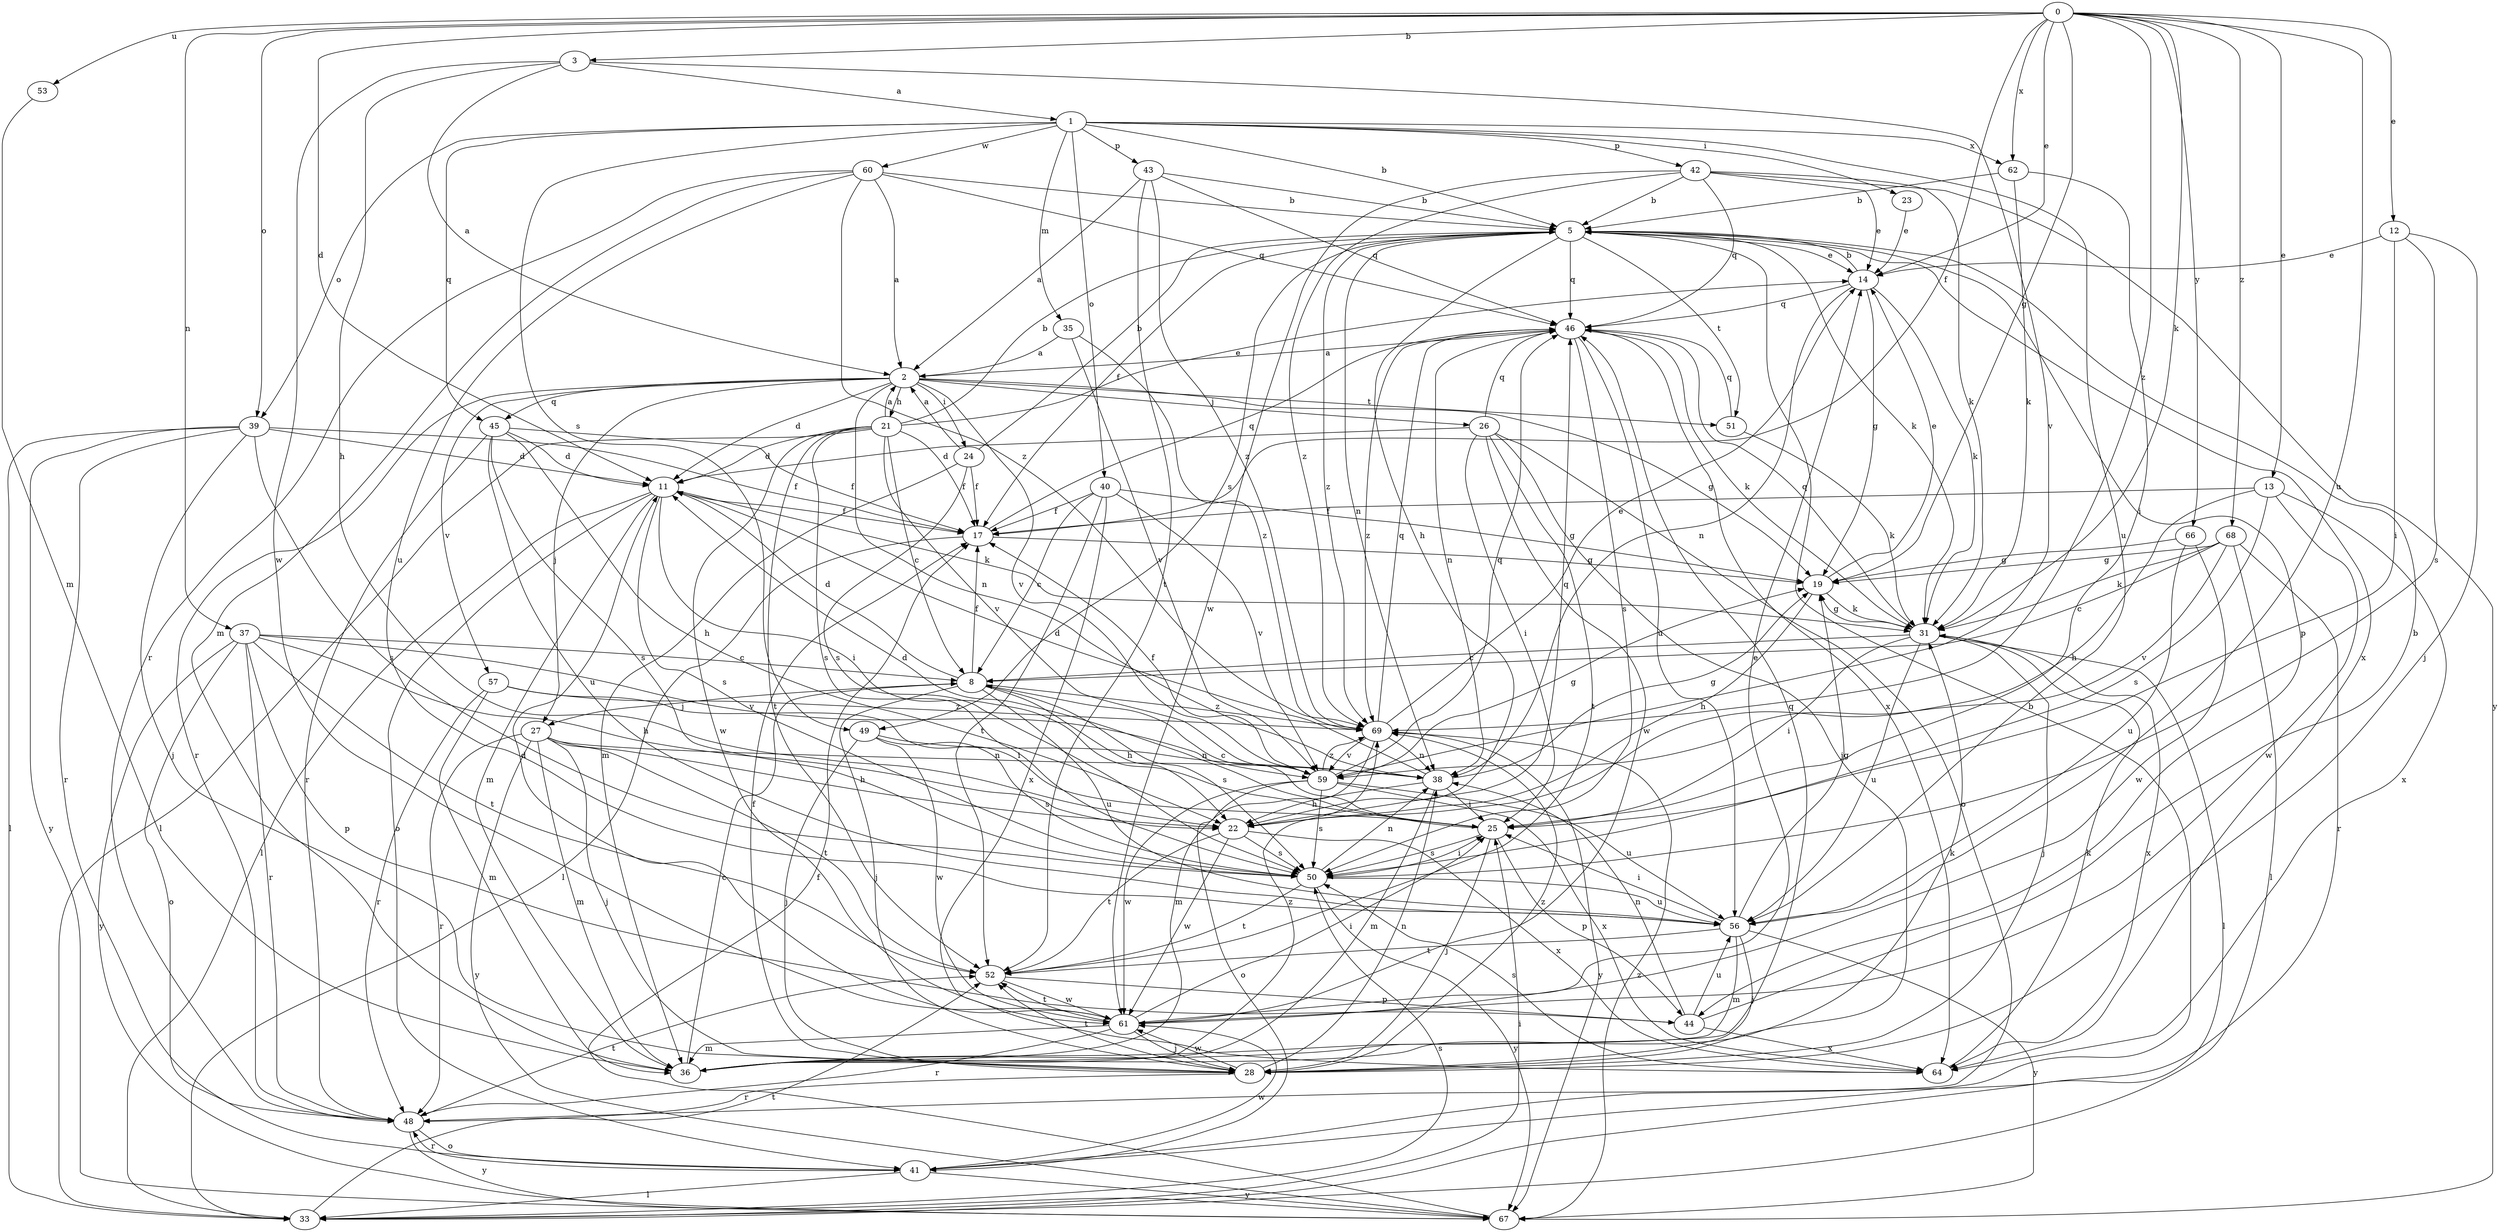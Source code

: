 strict digraph  {
0;
1;
2;
3;
5;
8;
11;
12;
13;
14;
17;
19;
21;
22;
23;
24;
25;
26;
27;
28;
31;
33;
35;
36;
37;
38;
39;
40;
41;
42;
43;
44;
45;
46;
48;
49;
50;
51;
52;
53;
56;
57;
59;
60;
61;
62;
64;
66;
67;
68;
69;
0 -> 3  [label=b];
0 -> 11  [label=d];
0 -> 12  [label=e];
0 -> 13  [label=e];
0 -> 14  [label=e];
0 -> 17  [label=f];
0 -> 19  [label=g];
0 -> 31  [label=k];
0 -> 37  [label=n];
0 -> 39  [label=o];
0 -> 53  [label=u];
0 -> 56  [label=u];
0 -> 62  [label=x];
0 -> 66  [label=y];
0 -> 68  [label=z];
0 -> 69  [label=z];
1 -> 5  [label=b];
1 -> 23  [label=i];
1 -> 35  [label=m];
1 -> 39  [label=o];
1 -> 40  [label=o];
1 -> 42  [label=p];
1 -> 43  [label=p];
1 -> 45  [label=q];
1 -> 49  [label=s];
1 -> 56  [label=u];
1 -> 60  [label=w];
1 -> 62  [label=x];
2 -> 11  [label=d];
2 -> 19  [label=g];
2 -> 21  [label=h];
2 -> 24  [label=i];
2 -> 26  [label=j];
2 -> 27  [label=j];
2 -> 38  [label=n];
2 -> 45  [label=q];
2 -> 48  [label=r];
2 -> 51  [label=t];
2 -> 57  [label=v];
2 -> 59  [label=v];
3 -> 1  [label=a];
3 -> 2  [label=a];
3 -> 22  [label=h];
3 -> 59  [label=v];
3 -> 61  [label=w];
5 -> 14  [label=e];
5 -> 17  [label=f];
5 -> 22  [label=h];
5 -> 31  [label=k];
5 -> 38  [label=n];
5 -> 44  [label=p];
5 -> 46  [label=q];
5 -> 49  [label=s];
5 -> 51  [label=t];
5 -> 64  [label=x];
5 -> 69  [label=z];
8 -> 11  [label=d];
8 -> 17  [label=f];
8 -> 22  [label=h];
8 -> 27  [label=j];
8 -> 28  [label=j];
8 -> 50  [label=s];
8 -> 56  [label=u];
8 -> 69  [label=z];
11 -> 17  [label=f];
11 -> 25  [label=i];
11 -> 31  [label=k];
11 -> 33  [label=l];
11 -> 36  [label=m];
11 -> 41  [label=o];
11 -> 50  [label=s];
12 -> 14  [label=e];
12 -> 25  [label=i];
12 -> 28  [label=j];
12 -> 50  [label=s];
13 -> 17  [label=f];
13 -> 22  [label=h];
13 -> 50  [label=s];
13 -> 61  [label=w];
13 -> 64  [label=x];
14 -> 5  [label=b];
14 -> 19  [label=g];
14 -> 31  [label=k];
14 -> 38  [label=n];
14 -> 46  [label=q];
17 -> 19  [label=g];
17 -> 33  [label=l];
17 -> 46  [label=q];
19 -> 14  [label=e];
19 -> 22  [label=h];
19 -> 31  [label=k];
21 -> 2  [label=a];
21 -> 5  [label=b];
21 -> 8  [label=c];
21 -> 11  [label=d];
21 -> 14  [label=e];
21 -> 17  [label=f];
21 -> 33  [label=l];
21 -> 50  [label=s];
21 -> 52  [label=t];
21 -> 59  [label=v];
21 -> 61  [label=w];
22 -> 46  [label=q];
22 -> 50  [label=s];
22 -> 52  [label=t];
22 -> 61  [label=w];
22 -> 64  [label=x];
23 -> 14  [label=e];
24 -> 2  [label=a];
24 -> 5  [label=b];
24 -> 17  [label=f];
24 -> 36  [label=m];
24 -> 50  [label=s];
25 -> 8  [label=c];
25 -> 11  [label=d];
25 -> 28  [label=j];
25 -> 44  [label=p];
25 -> 50  [label=s];
26 -> 11  [label=d];
26 -> 25  [label=i];
26 -> 28  [label=j];
26 -> 41  [label=o];
26 -> 46  [label=q];
26 -> 52  [label=t];
26 -> 61  [label=w];
27 -> 22  [label=h];
27 -> 28  [label=j];
27 -> 36  [label=m];
27 -> 38  [label=n];
27 -> 48  [label=r];
27 -> 52  [label=t];
27 -> 67  [label=y];
28 -> 17  [label=f];
28 -> 38  [label=n];
28 -> 48  [label=r];
28 -> 52  [label=t];
28 -> 61  [label=w];
28 -> 69  [label=z];
31 -> 8  [label=c];
31 -> 19  [label=g];
31 -> 25  [label=i];
31 -> 28  [label=j];
31 -> 33  [label=l];
31 -> 46  [label=q];
31 -> 56  [label=u];
31 -> 64  [label=x];
33 -> 25  [label=i];
33 -> 50  [label=s];
33 -> 52  [label=t];
35 -> 2  [label=a];
35 -> 59  [label=v];
35 -> 69  [label=z];
36 -> 8  [label=c];
36 -> 31  [label=k];
36 -> 46  [label=q];
36 -> 69  [label=z];
37 -> 8  [label=c];
37 -> 22  [label=h];
37 -> 41  [label=o];
37 -> 44  [label=p];
37 -> 48  [label=r];
37 -> 52  [label=t];
37 -> 59  [label=v];
37 -> 67  [label=y];
38 -> 11  [label=d];
38 -> 19  [label=g];
38 -> 22  [label=h];
38 -> 25  [label=i];
38 -> 36  [label=m];
39 -> 11  [label=d];
39 -> 17  [label=f];
39 -> 28  [label=j];
39 -> 33  [label=l];
39 -> 48  [label=r];
39 -> 50  [label=s];
39 -> 67  [label=y];
40 -> 8  [label=c];
40 -> 17  [label=f];
40 -> 19  [label=g];
40 -> 52  [label=t];
40 -> 59  [label=v];
40 -> 64  [label=x];
41 -> 5  [label=b];
41 -> 33  [label=l];
41 -> 48  [label=r];
41 -> 61  [label=w];
41 -> 67  [label=y];
42 -> 5  [label=b];
42 -> 14  [label=e];
42 -> 31  [label=k];
42 -> 46  [label=q];
42 -> 61  [label=w];
42 -> 67  [label=y];
42 -> 69  [label=z];
43 -> 2  [label=a];
43 -> 5  [label=b];
43 -> 46  [label=q];
43 -> 52  [label=t];
43 -> 69  [label=z];
44 -> 5  [label=b];
44 -> 38  [label=n];
44 -> 56  [label=u];
44 -> 64  [label=x];
45 -> 11  [label=d];
45 -> 17  [label=f];
45 -> 22  [label=h];
45 -> 48  [label=r];
45 -> 50  [label=s];
45 -> 56  [label=u];
46 -> 2  [label=a];
46 -> 31  [label=k];
46 -> 38  [label=n];
46 -> 50  [label=s];
46 -> 56  [label=u];
46 -> 64  [label=x];
46 -> 69  [label=z];
48 -> 41  [label=o];
48 -> 52  [label=t];
48 -> 67  [label=y];
49 -> 28  [label=j];
49 -> 38  [label=n];
49 -> 50  [label=s];
49 -> 61  [label=w];
50 -> 25  [label=i];
50 -> 38  [label=n];
50 -> 52  [label=t];
50 -> 56  [label=u];
50 -> 67  [label=y];
51 -> 31  [label=k];
51 -> 46  [label=q];
52 -> 44  [label=p];
52 -> 61  [label=w];
53 -> 36  [label=m];
56 -> 19  [label=g];
56 -> 25  [label=i];
56 -> 28  [label=j];
56 -> 36  [label=m];
56 -> 52  [label=t];
56 -> 67  [label=y];
57 -> 25  [label=i];
57 -> 36  [label=m];
57 -> 48  [label=r];
57 -> 69  [label=z];
59 -> 17  [label=f];
59 -> 19  [label=g];
59 -> 41  [label=o];
59 -> 46  [label=q];
59 -> 50  [label=s];
59 -> 56  [label=u];
59 -> 61  [label=w];
59 -> 64  [label=x];
59 -> 69  [label=z];
60 -> 2  [label=a];
60 -> 5  [label=b];
60 -> 36  [label=m];
60 -> 46  [label=q];
60 -> 48  [label=r];
60 -> 56  [label=u];
60 -> 69  [label=z];
61 -> 11  [label=d];
61 -> 14  [label=e];
61 -> 25  [label=i];
61 -> 28  [label=j];
61 -> 36  [label=m];
61 -> 48  [label=r];
61 -> 52  [label=t];
62 -> 5  [label=b];
62 -> 25  [label=i];
62 -> 31  [label=k];
64 -> 31  [label=k];
64 -> 50  [label=s];
66 -> 19  [label=g];
66 -> 56  [label=u];
66 -> 61  [label=w];
67 -> 17  [label=f];
67 -> 69  [label=z];
68 -> 8  [label=c];
68 -> 19  [label=g];
68 -> 31  [label=k];
68 -> 33  [label=l];
68 -> 48  [label=r];
68 -> 59  [label=v];
69 -> 14  [label=e];
69 -> 36  [label=m];
69 -> 38  [label=n];
69 -> 46  [label=q];
69 -> 59  [label=v];
69 -> 67  [label=y];
}
